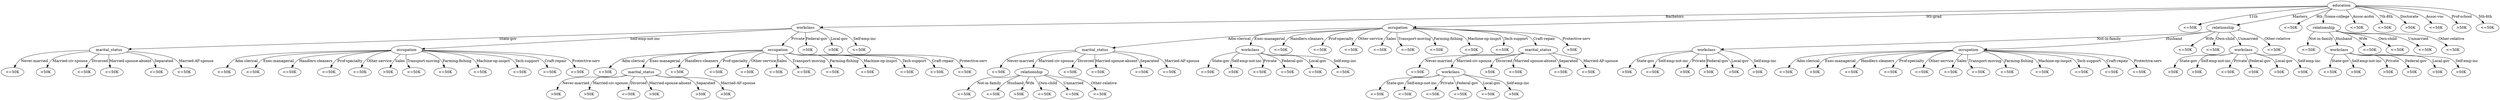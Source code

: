 digraph tree {
	0 [label=education]
	1 [label=workclass]
	2 [label=marital_status]
	3 [label="<=50K"]
	2 -> 3 [label="Never-married"]
	4 [label=">50K"]
	2 -> 4 [label="Married-civ-spouse"]
	5 [label="<=50K"]
	2 -> 5 [label=Divorced]
	6 [label="<=50K"]
	2 -> 6 [label="Married-spouse-absent"]
	7 [label="<=50K"]
	2 -> 7 [label=Separated]
	8 [label="<=50K"]
	2 -> 8 [label="Married-AF-spouse"]
	1 -> 2 [label="State-gov"]
	9 [label=occupation]
	10 [label="<=50K"]
	9 -> 10 [label="Adm-clerical"]
	11 [label="<=50K"]
	9 -> 11 [label="Exec-managerial"]
	12 [label="<=50K"]
	9 -> 12 [label="Handlers-cleaners"]
	13 [label="<=50K"]
	9 -> 13 [label="Prof-specialty"]
	14 [label="<=50K"]
	9 -> 14 [label="Other-service"]
	15 [label=">50K"]
	9 -> 15 [label=Sales]
	16 [label="<=50K"]
	9 -> 16 [label="Transport-moving"]
	17 [label="<=50K"]
	9 -> 17 [label="Farming-fishing"]
	18 [label="<=50K"]
	9 -> 18 [label="Machine-op-inspct"]
	19 [label="<=50K"]
	9 -> 19 [label="Tech-support"]
	20 [label="<=50K"]
	9 -> 20 [label="Craft-repair"]
	21 [label="<=50K"]
	9 -> 21 [label="Protective-serv"]
	1 -> 9 [label="Self-emp-not-inc"]
	22 [label=occupation]
	23 [label="<=50K"]
	22 -> 23 [label="Adm-clerical"]
	24 [label=marital_status]
	25 [label=">50K"]
	24 -> 25 [label="Never-married"]
	26 [label=">50K"]
	24 -> 26 [label="Married-civ-spouse"]
	27 [label="<=50K"]
	24 -> 27 [label=Divorced]
	28 [label=">50K"]
	24 -> 28 [label="Married-spouse-absent"]
	29 [label=">50K"]
	24 -> 29 [label=Separated]
	30 [label=">50K"]
	24 -> 30 [label="Married-AF-spouse"]
	22 -> 24 [label="Exec-managerial"]
	31 [label="<=50K"]
	22 -> 31 [label="Handlers-cleaners"]
	32 [label="<=50K"]
	22 -> 32 [label="Prof-specialty"]
	33 [label="<=50K"]
	22 -> 33 [label="Other-service"]
	34 [label="<=50K"]
	22 -> 34 [label=Sales]
	35 [label="<=50K"]
	22 -> 35 [label="Transport-moving"]
	36 [label="<=50K"]
	22 -> 36 [label="Farming-fishing"]
	37 [label="<=50K"]
	22 -> 37 [label="Machine-op-inspct"]
	38 [label="<=50K"]
	22 -> 38 [label="Tech-support"]
	39 [label="<=50K"]
	22 -> 39 [label="Craft-repair"]
	40 [label="<=50K"]
	22 -> 40 [label="Protective-serv"]
	1 -> 22 [label=Private]
	41 [label=">50K"]
	1 -> 41 [label="Federal-gov"]
	42 [label=">50K"]
	1 -> 42 [label="Local-gov"]
	43 [label="<=50K"]
	1 -> 43 [label="Self-emp-inc"]
	0 -> 1 [label=Bachelors]
	44 [label=occupation]
	45 [label=marital_status]
	46 [label="<=50K"]
	45 -> 46 [label="Never-married"]
	47 [label=relationship]
	48 [label="<=50K"]
	47 -> 48 [label="Not-in-family"]
	49 [label="<=50K"]
	47 -> 49 [label=Husband]
	50 [label=">50K"]
	47 -> 50 [label=Wife]
	51 [label="<=50K"]
	47 -> 51 [label="Own-child"]
	52 [label="<=50K"]
	47 -> 52 [label=Unmarried]
	53 [label="<=50K"]
	47 -> 53 [label="Other-relative"]
	45 -> 47 [label="Married-civ-spouse"]
	54 [label="<=50K"]
	45 -> 54 [label=Divorced]
	55 [label="<=50K"]
	45 -> 55 [label="Married-spouse-absent"]
	56 [label="<=50K"]
	45 -> 56 [label=Separated]
	57 [label="<=50K"]
	45 -> 57 [label="Married-AF-spouse"]
	44 -> 45 [label="Adm-clerical"]
	58 [label=workclass]
	59 [label="<=50K"]
	58 -> 59 [label="State-gov"]
	60 [label=">50K"]
	58 -> 60 [label="Self-emp-not-inc"]
	61 [label="<=50K"]
	58 -> 61 [label=Private]
	62 [label="<=50K"]
	58 -> 62 [label="Federal-gov"]
	63 [label="<=50K"]
	58 -> 63 [label="Local-gov"]
	64 [label="<=50K"]
	58 -> 64 [label="Self-emp-inc"]
	44 -> 58 [label="Exec-managerial"]
	65 [label="<=50K"]
	44 -> 65 [label="Handlers-cleaners"]
	66 [label="<=50K"]
	44 -> 66 [label="Prof-specialty"]
	67 [label="<=50K"]
	44 -> 67 [label="Other-service"]
	68 [label="<=50K"]
	44 -> 68 [label=Sales]
	69 [label="<=50K"]
	44 -> 69 [label="Transport-moving"]
	70 [label="<=50K"]
	44 -> 70 [label="Farming-fishing"]
	71 [label="<=50K"]
	44 -> 71 [label="Machine-op-inspct"]
	72 [label="<=50K"]
	44 -> 72 [label="Tech-support"]
	73 [label=marital_status]
	74 [label="<=50K"]
	73 -> 74 [label="Never-married"]
	75 [label=workclass]
	76 [label="<=50K"]
	75 -> 76 [label="State-gov"]
	77 [label="<=50K"]
	75 -> 77 [label="Self-emp-not-inc"]
	78 [label="<=50K"]
	75 -> 78 [label=Private]
	79 [label="<=50K"]
	75 -> 79 [label="Federal-gov"]
	80 [label="<=50K"]
	75 -> 80 [label="Local-gov"]
	81 [label=">50K"]
	75 -> 81 [label="Self-emp-inc"]
	73 -> 75 [label="Married-civ-spouse"]
	82 [label=">50K"]
	73 -> 82 [label=Divorced]
	83 [label="<=50K"]
	73 -> 83 [label="Married-spouse-absent"]
	84 [label="<=50K"]
	73 -> 84 [label=Separated]
	85 [label="<=50K"]
	73 -> 85 [label="Married-AF-spouse"]
	44 -> 73 [label="Craft-repair"]
	86 [label=">50K"]
	44 -> 86 [label="Protective-serv"]
	0 -> 44 [label="HS-grad"]
	87 [label="<=50K"]
	0 -> 87 [label="11th"]
	88 [label=relationship]
	89 [label=workclass]
	90 [label=">50K"]
	89 -> 90 [label="State-gov"]
	91 [label="<=50K"]
	89 -> 91 [label="Self-emp-not-inc"]
	92 [label=">50K"]
	89 -> 92 [label=Private]
	93 [label=">50K"]
	89 -> 93 [label="Federal-gov"]
	94 [label=">50K"]
	89 -> 94 [label="Local-gov"]
	95 [label=">50K"]
	89 -> 95 [label="Self-emp-inc"]
	88 -> 89 [label="Not-in-family"]
	96 [label=occupation]
	97 [label="<=50K"]
	96 -> 97 [label="Adm-clerical"]
	98 [label=">50K"]
	96 -> 98 [label="Exec-managerial"]
	99 [label="<=50K"]
	96 -> 99 [label="Handlers-cleaners"]
	100 [label="<=50K"]
	96 -> 100 [label="Prof-specialty"]
	101 [label="<=50K"]
	96 -> 101 [label="Other-service"]
	102 [label="<=50K"]
	96 -> 102 [label=Sales]
	103 [label="<=50K"]
	96 -> 103 [label="Transport-moving"]
	104 [label="<=50K"]
	96 -> 104 [label="Farming-fishing"]
	105 [label="<=50K"]
	96 -> 105 [label="Machine-op-inspct"]
	106 [label="<=50K"]
	96 -> 106 [label="Tech-support"]
	107 [label="<=50K"]
	96 -> 107 [label="Craft-repair"]
	108 [label="<=50K"]
	96 -> 108 [label="Protective-serv"]
	88 -> 96 [label=Husband]
	109 [label="<=50K"]
	88 -> 109 [label=Wife]
	110 [label="<=50K"]
	88 -> 110 [label="Own-child"]
	111 [label=workclass]
	112 [label=">50K"]
	111 -> 112 [label="State-gov"]
	113 [label=">50K"]
	111 -> 113 [label="Self-emp-not-inc"]
	114 [label="<=50K"]
	111 -> 114 [label=Private]
	115 [label=">50K"]
	111 -> 115 [label="Federal-gov"]
	116 [label=">50K"]
	111 -> 116 [label="Local-gov"]
	117 [label=">50K"]
	111 -> 117 [label="Self-emp-inc"]
	88 -> 111 [label=Unmarried]
	118 [label="<=50K"]
	88 -> 118 [label="Other-relative"]
	0 -> 88 [label=Masters]
	119 [label="<=50K"]
	0 -> 119 [label="9th"]
	120 [label=relationship]
	121 [label="<=50K"]
	120 -> 121 [label="Not-in-family"]
	122 [label=workclass]
	123 [label="<=50K"]
	122 -> 123 [label="State-gov"]
	124 [label=">50K"]
	122 -> 124 [label="Self-emp-not-inc"]
	125 [label=">50K"]
	122 -> 125 [label=Private]
	126 [label=">50K"]
	122 -> 126 [label="Federal-gov"]
	127 [label=">50K"]
	122 -> 127 [label="Local-gov"]
	128 [label=">50K"]
	122 -> 128 [label="Self-emp-inc"]
	120 -> 122 [label=Husband]
	129 [label="<=50K"]
	120 -> 129 [label=Wife]
	130 [label="<=50K"]
	120 -> 130 [label="Own-child"]
	131 [label="<=50K"]
	120 -> 131 [label=Unmarried]
	132 [label="<=50K"]
	120 -> 132 [label="Other-relative"]
	0 -> 120 [label="Some-college"]
	133 [label="<=50K"]
	0 -> 133 [label="Assoc-acdm"]
	134 [label="<=50K"]
	0 -> 134 [label="7th-8th"]
	135 [label=">50K"]
	0 -> 135 [label=Doctorate]
	136 [label="<=50K"]
	0 -> 136 [label="Assoc-voc"]
	137 [label=">50K"]
	0 -> 137 [label="Prof-school"]
	138 [label="<=50K"]
	0 -> 138 [label="5th-6th"]
}
